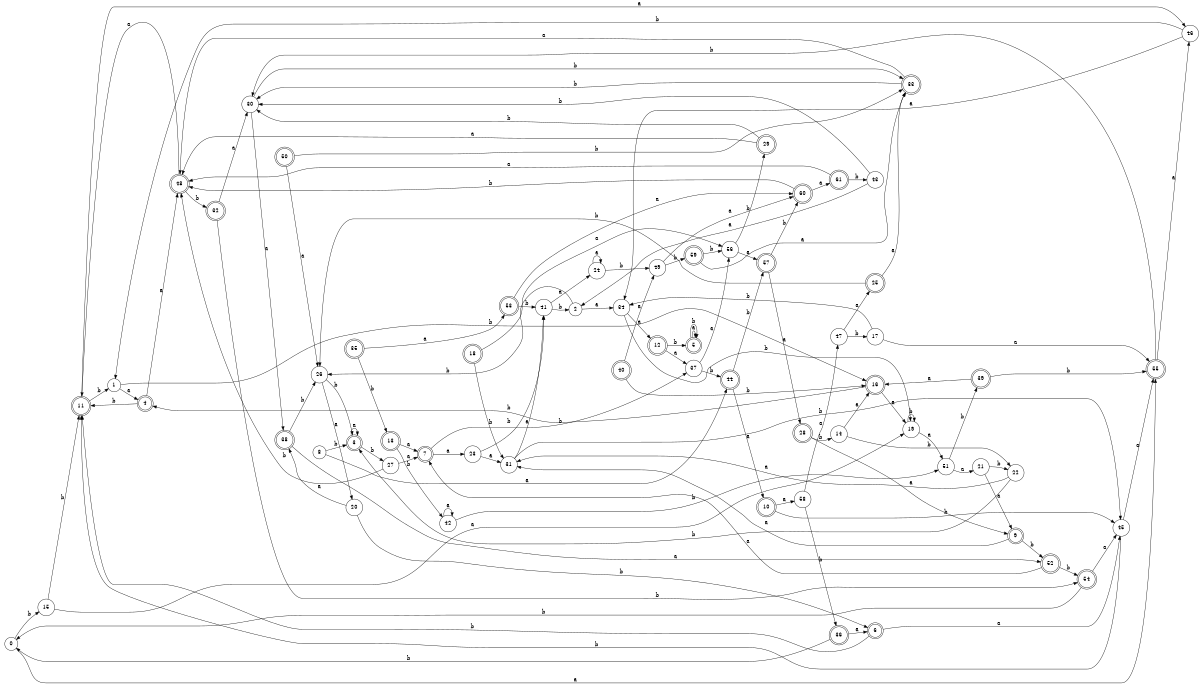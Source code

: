 digraph n50_7 {
__start0 [label="" shape="none"];

rankdir=LR;
size="8,5";

s0 [style="filled", color="black", fillcolor="white" shape="circle", label="0"];
s1 [style="filled", color="black", fillcolor="white" shape="circle", label="1"];
s2 [style="filled", color="black", fillcolor="white" shape="circle", label="2"];
s3 [style="rounded,filled", color="black", fillcolor="white" shape="doublecircle", label="3"];
s4 [style="rounded,filled", color="black", fillcolor="white" shape="doublecircle", label="4"];
s5 [style="rounded,filled", color="black", fillcolor="white" shape="doublecircle", label="5"];
s6 [style="rounded,filled", color="black", fillcolor="white" shape="doublecircle", label="6"];
s7 [style="rounded,filled", color="black", fillcolor="white" shape="doublecircle", label="7"];
s8 [style="filled", color="black", fillcolor="white" shape="circle", label="8"];
s9 [style="rounded,filled", color="black", fillcolor="white" shape="doublecircle", label="9"];
s10 [style="rounded,filled", color="black", fillcolor="white" shape="doublecircle", label="10"];
s11 [style="rounded,filled", color="black", fillcolor="white" shape="doublecircle", label="11"];
s12 [style="rounded,filled", color="black", fillcolor="white" shape="doublecircle", label="12"];
s13 [style="rounded,filled", color="black", fillcolor="white" shape="doublecircle", label="13"];
s14 [style="filled", color="black", fillcolor="white" shape="circle", label="14"];
s15 [style="filled", color="black", fillcolor="white" shape="circle", label="15"];
s16 [style="rounded,filled", color="black", fillcolor="white" shape="doublecircle", label="16"];
s17 [style="filled", color="black", fillcolor="white" shape="circle", label="17"];
s18 [style="rounded,filled", color="black", fillcolor="white" shape="doublecircle", label="18"];
s19 [style="filled", color="black", fillcolor="white" shape="circle", label="19"];
s20 [style="filled", color="black", fillcolor="white" shape="circle", label="20"];
s21 [style="filled", color="black", fillcolor="white" shape="circle", label="21"];
s22 [style="filled", color="black", fillcolor="white" shape="circle", label="22"];
s23 [style="filled", color="black", fillcolor="white" shape="circle", label="23"];
s24 [style="filled", color="black", fillcolor="white" shape="circle", label="24"];
s25 [style="rounded,filled", color="black", fillcolor="white" shape="doublecircle", label="25"];
s26 [style="filled", color="black", fillcolor="white" shape="circle", label="26"];
s27 [style="filled", color="black", fillcolor="white" shape="circle", label="27"];
s28 [style="rounded,filled", color="black", fillcolor="white" shape="doublecircle", label="28"];
s29 [style="rounded,filled", color="black", fillcolor="white" shape="doublecircle", label="29"];
s30 [style="filled", color="black", fillcolor="white" shape="circle", label="30"];
s31 [style="filled", color="black", fillcolor="white" shape="circle", label="31"];
s32 [style="rounded,filled", color="black", fillcolor="white" shape="doublecircle", label="32"];
s33 [style="rounded,filled", color="black", fillcolor="white" shape="doublecircle", label="33"];
s34 [style="filled", color="black", fillcolor="white" shape="circle", label="34"];
s35 [style="rounded,filled", color="black", fillcolor="white" shape="doublecircle", label="35"];
s36 [style="rounded,filled", color="black", fillcolor="white" shape="doublecircle", label="36"];
s37 [style="filled", color="black", fillcolor="white" shape="circle", label="37"];
s38 [style="rounded,filled", color="black", fillcolor="white" shape="doublecircle", label="38"];
s39 [style="rounded,filled", color="black", fillcolor="white" shape="doublecircle", label="39"];
s40 [style="rounded,filled", color="black", fillcolor="white" shape="doublecircle", label="40"];
s41 [style="filled", color="black", fillcolor="white" shape="circle", label="41"];
s42 [style="filled", color="black", fillcolor="white" shape="circle", label="42"];
s43 [style="filled", color="black", fillcolor="white" shape="circle", label="43"];
s44 [style="rounded,filled", color="black", fillcolor="white" shape="doublecircle", label="44"];
s45 [style="filled", color="black", fillcolor="white" shape="circle", label="45"];
s46 [style="filled", color="black", fillcolor="white" shape="circle", label="46"];
s47 [style="filled", color="black", fillcolor="white" shape="circle", label="47"];
s48 [style="rounded,filled", color="black", fillcolor="white" shape="doublecircle", label="48"];
s49 [style="filled", color="black", fillcolor="white" shape="circle", label="49"];
s50 [style="rounded,filled", color="black", fillcolor="white" shape="doublecircle", label="50"];
s51 [style="filled", color="black", fillcolor="white" shape="circle", label="51"];
s52 [style="rounded,filled", color="black", fillcolor="white" shape="doublecircle", label="52"];
s53 [style="rounded,filled", color="black", fillcolor="white" shape="doublecircle", label="53"];
s54 [style="rounded,filled", color="black", fillcolor="white" shape="doublecircle", label="54"];
s55 [style="rounded,filled", color="black", fillcolor="white" shape="doublecircle", label="55"];
s56 [style="filled", color="black", fillcolor="white" shape="circle", label="56"];
s57 [style="rounded,filled", color="black", fillcolor="white" shape="doublecircle", label="57"];
s58 [style="filled", color="black", fillcolor="white" shape="circle", label="58"];
s59 [style="rounded,filled", color="black", fillcolor="white" shape="doublecircle", label="59"];
s60 [style="rounded,filled", color="black", fillcolor="white" shape="doublecircle", label="60"];
s61 [style="rounded,filled", color="black", fillcolor="white" shape="doublecircle", label="61"];
s0 -> s55 [label="a"];
s0 -> s15 [label="b"];
s1 -> s4 [label="a"];
s1 -> s16 [label="b"];
s2 -> s34 [label="a"];
s2 -> s26 [label="b"];
s3 -> s3 [label="a"];
s3 -> s27 [label="b"];
s4 -> s48 [label="a"];
s4 -> s11 [label="b"];
s5 -> s5 [label="a"];
s5 -> s5 [label="b"];
s6 -> s45 [label="a"];
s6 -> s11 [label="b"];
s7 -> s23 [label="a"];
s7 -> s37 [label="b"];
s8 -> s44 [label="a"];
s8 -> s3 [label="b"];
s9 -> s31 [label="a"];
s9 -> s52 [label="b"];
s10 -> s58 [label="a"];
s10 -> s45 [label="b"];
s11 -> s46 [label="a"];
s11 -> s1 [label="b"];
s12 -> s37 [label="a"];
s12 -> s5 [label="b"];
s13 -> s7 [label="a"];
s13 -> s42 [label="b"];
s14 -> s16 [label="a"];
s14 -> s22 [label="b"];
s15 -> s19 [label="a"];
s15 -> s11 [label="b"];
s16 -> s19 [label="a"];
s16 -> s4 [label="b"];
s17 -> s55 [label="a"];
s17 -> s34 [label="b"];
s18 -> s56 [label="a"];
s18 -> s31 [label="b"];
s19 -> s51 [label="a"];
s19 -> s19 [label="b"];
s20 -> s38 [label="a"];
s20 -> s6 [label="b"];
s21 -> s9 [label="a"];
s21 -> s22 [label="b"];
s22 -> s31 [label="a"];
s22 -> s3 [label="b"];
s23 -> s31 [label="a"];
s23 -> s41 [label="b"];
s24 -> s24 [label="a"];
s24 -> s49 [label="b"];
s25 -> s33 [label="a"];
s25 -> s26 [label="b"];
s26 -> s20 [label="a"];
s26 -> s3 [label="b"];
s27 -> s7 [label="a"];
s27 -> s48 [label="b"];
s28 -> s9 [label="a"];
s28 -> s14 [label="b"];
s29 -> s48 [label="a"];
s29 -> s30 [label="b"];
s30 -> s38 [label="a"];
s30 -> s33 [label="b"];
s31 -> s41 [label="a"];
s31 -> s45 [label="b"];
s32 -> s30 [label="a"];
s32 -> s54 [label="b"];
s33 -> s48 [label="a"];
s33 -> s30 [label="b"];
s34 -> s12 [label="a"];
s34 -> s19 [label="b"];
s35 -> s53 [label="a"];
s35 -> s13 [label="b"];
s36 -> s6 [label="a"];
s36 -> s0 [label="b"];
s37 -> s56 [label="a"];
s37 -> s44 [label="b"];
s38 -> s52 [label="a"];
s38 -> s26 [label="b"];
s39 -> s16 [label="a"];
s39 -> s55 [label="b"];
s40 -> s49 [label="a"];
s40 -> s16 [label="b"];
s41 -> s24 [label="a"];
s41 -> s2 [label="b"];
s42 -> s42 [label="a"];
s42 -> s51 [label="b"];
s43 -> s2 [label="a"];
s43 -> s30 [label="b"];
s44 -> s10 [label="a"];
s44 -> s57 [label="b"];
s45 -> s55 [label="a"];
s45 -> s11 [label="b"];
s46 -> s34 [label="a"];
s46 -> s1 [label="b"];
s47 -> s25 [label="a"];
s47 -> s17 [label="b"];
s48 -> s11 [label="a"];
s48 -> s32 [label="b"];
s49 -> s60 [label="a"];
s49 -> s59 [label="b"];
s50 -> s26 [label="a"];
s50 -> s33 [label="b"];
s51 -> s21 [label="a"];
s51 -> s39 [label="b"];
s52 -> s7 [label="a"];
s52 -> s54 [label="b"];
s53 -> s60 [label="a"];
s53 -> s41 [label="b"];
s54 -> s45 [label="a"];
s54 -> s0 [label="b"];
s55 -> s46 [label="a"];
s55 -> s30 [label="b"];
s56 -> s57 [label="a"];
s56 -> s29 [label="b"];
s57 -> s28 [label="a"];
s57 -> s60 [label="b"];
s58 -> s47 [label="a"];
s58 -> s36 [label="b"];
s59 -> s33 [label="a"];
s59 -> s56 [label="b"];
s60 -> s61 [label="a"];
s60 -> s48 [label="b"];
s61 -> s48 [label="a"];
s61 -> s43 [label="b"];

}